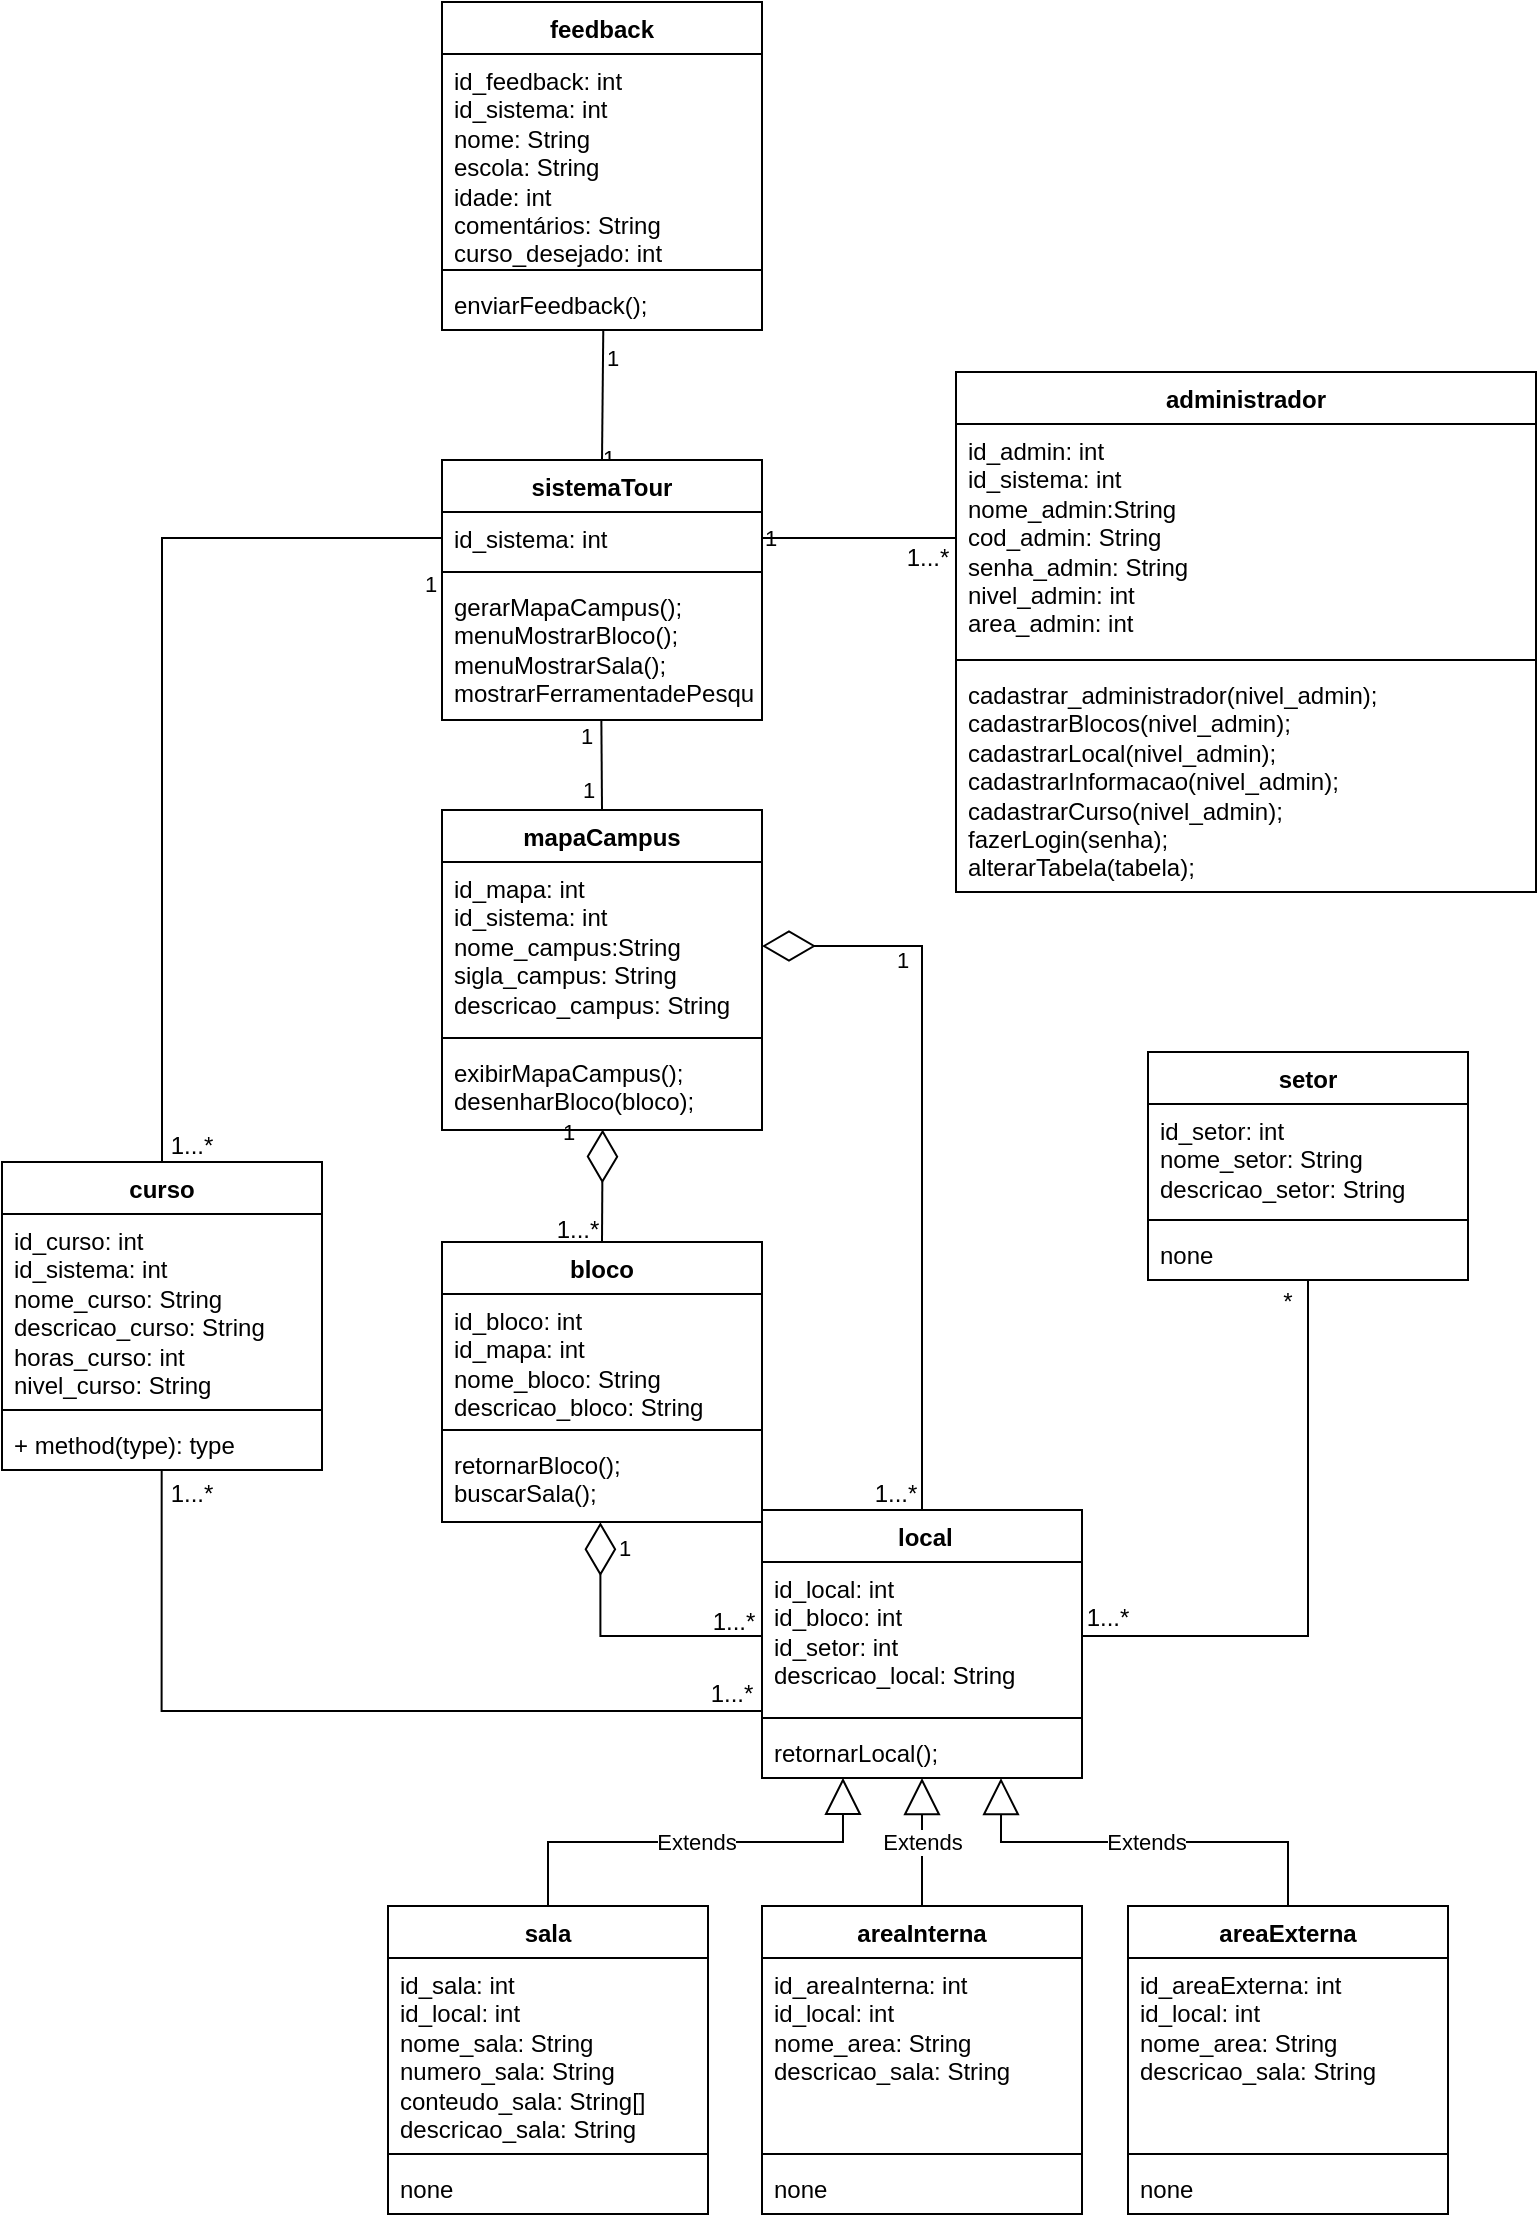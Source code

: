 <mxfile version="28.2.5">
  <diagram name="Página-1" id="T8NeWnYV7XDzeNkG8Wlj">
    <mxGraphModel dx="599" dy="777" grid="1" gridSize="10" guides="1" tooltips="1" connect="1" arrows="1" fold="1" page="1" pageScale="1" pageWidth="827" pageHeight="1169" math="0" shadow="0">
      <root>
        <mxCell id="0" />
        <mxCell id="1" parent="0" />
        <mxCell id="szu73-QwrFIz05RSeb18-1" value="feedback" style="swimlane;fontStyle=1;align=center;verticalAlign=top;childLayout=stackLayout;horizontal=1;startSize=26;horizontalStack=0;resizeParent=1;resizeParentMax=0;resizeLast=0;collapsible=1;marginBottom=0;whiteSpace=wrap;html=1;" parent="1" vertex="1">
          <mxGeometry x="1077" y="21" width="160" height="164" as="geometry" />
        </mxCell>
        <mxCell id="szu73-QwrFIz05RSeb18-2" value="&lt;div&gt;&lt;font style=&quot;vertical-align: inherit;&quot; dir=&quot;auto&quot;&gt;&lt;font style=&quot;vertical-align: inherit;&quot; dir=&quot;auto&quot;&gt;id_feedback: int&lt;/font&gt;&lt;/font&gt;&lt;/div&gt;&lt;div&gt;&lt;font style=&quot;vertical-align: inherit;&quot; dir=&quot;auto&quot;&gt;&lt;font style=&quot;vertical-align: inherit;&quot; dir=&quot;auto&quot;&gt;id_sistema: int&lt;/font&gt;&lt;/font&gt;&lt;/div&gt;&lt;font style=&quot;vertical-align: inherit;&quot; dir=&quot;auto&quot;&gt;&lt;font style=&quot;vertical-align: inherit;&quot; dir=&quot;auto&quot;&gt;nome: String&lt;/font&gt;&lt;/font&gt;&lt;div&gt;&lt;font style=&quot;vertical-align: inherit;&quot; dir=&quot;auto&quot;&gt;&lt;font style=&quot;vertical-align: inherit;&quot; dir=&quot;auto&quot;&gt;escola: String&lt;/font&gt;&lt;/font&gt;&lt;/div&gt;&lt;div&gt;&lt;font style=&quot;vertical-align: inherit;&quot; dir=&quot;auto&quot;&gt;&lt;font style=&quot;vertical-align: inherit;&quot; dir=&quot;auto&quot;&gt;idade: int&lt;/font&gt;&lt;/font&gt;&lt;/div&gt;&lt;div&gt;&lt;font style=&quot;vertical-align: inherit;&quot; dir=&quot;auto&quot;&gt;&lt;font style=&quot;vertical-align: inherit;&quot; dir=&quot;auto&quot;&gt;comentários: String&lt;/font&gt;&lt;/font&gt;&lt;/div&gt;&lt;div&gt;&lt;font style=&quot;vertical-align: inherit;&quot; dir=&quot;auto&quot;&gt;&lt;font style=&quot;vertical-align: inherit;&quot; dir=&quot;auto&quot;&gt;curso_desejado: int&lt;/font&gt;&lt;/font&gt;&lt;/div&gt;" style="text;strokeColor=none;fillColor=none;align=left;verticalAlign=top;spacingLeft=4;spacingRight=4;overflow=hidden;rotatable=0;points=[[0,0.5],[1,0.5]];portConstraint=eastwest;whiteSpace=wrap;html=1;" parent="szu73-QwrFIz05RSeb18-1" vertex="1">
          <mxGeometry y="26" width="160" height="104" as="geometry" />
        </mxCell>
        <mxCell id="szu73-QwrFIz05RSeb18-3" value="" style="line;strokeWidth=1;fillColor=none;align=left;verticalAlign=middle;spacingTop=-1;spacingLeft=3;spacingRight=3;rotatable=0;labelPosition=right;points=[];portConstraint=eastwest;strokeColor=inherit;" parent="szu73-QwrFIz05RSeb18-1" vertex="1">
          <mxGeometry y="130" width="160" height="8" as="geometry" />
        </mxCell>
        <mxCell id="szu73-QwrFIz05RSeb18-4" value="enviarFeedback();" style="text;strokeColor=none;fillColor=none;align=left;verticalAlign=top;spacingLeft=4;spacingRight=4;overflow=hidden;rotatable=0;points=[[0,0.5],[1,0.5]];portConstraint=eastwest;whiteSpace=wrap;html=1;" parent="szu73-QwrFIz05RSeb18-1" vertex="1">
          <mxGeometry y="138" width="160" height="26" as="geometry" />
        </mxCell>
        <mxCell id="szu73-QwrFIz05RSeb18-5" value="administrador" style="swimlane;fontStyle=1;align=center;verticalAlign=top;childLayout=stackLayout;horizontal=1;startSize=26;horizontalStack=0;resizeParent=1;resizeParentMax=0;resizeLast=0;collapsible=1;marginBottom=0;whiteSpace=wrap;html=1;" parent="1" vertex="1">
          <mxGeometry x="1334" y="206" width="290" height="260" as="geometry" />
        </mxCell>
        <mxCell id="szu73-QwrFIz05RSeb18-6" value="&lt;div&gt;id_admin: int&lt;/div&gt;&lt;div&gt;id_sistema: int&lt;/div&gt;&lt;div&gt;nome_admin:String&lt;/div&gt;&lt;div&gt;cod_admin: String&lt;/div&gt;senha_admin: String&lt;div&gt;nivel_admin: int&lt;/div&gt;&lt;div&gt;area_admin: int&lt;/div&gt;" style="text;strokeColor=none;fillColor=none;align=left;verticalAlign=top;spacingLeft=4;spacingRight=4;overflow=hidden;rotatable=0;points=[[0,0.5],[1,0.5]];portConstraint=eastwest;whiteSpace=wrap;html=1;" parent="szu73-QwrFIz05RSeb18-5" vertex="1">
          <mxGeometry y="26" width="290" height="114" as="geometry" />
        </mxCell>
        <mxCell id="szu73-QwrFIz05RSeb18-7" value="" style="line;strokeWidth=1;fillColor=none;align=left;verticalAlign=middle;spacingTop=-1;spacingLeft=3;spacingRight=3;rotatable=0;labelPosition=right;points=[];portConstraint=eastwest;strokeColor=inherit;" parent="szu73-QwrFIz05RSeb18-5" vertex="1">
          <mxGeometry y="140" width="290" height="8" as="geometry" />
        </mxCell>
        <mxCell id="szu73-QwrFIz05RSeb18-8" value="cadastrar_administrador(nivel_admin);&lt;div&gt;cadastrarBlocos(nivel_admin&lt;span style=&quot;background-color: transparent; color: light-dark(rgb(0, 0, 0), rgb(255, 255, 255));&quot;&gt;);&lt;/span&gt;&lt;/div&gt;&lt;div&gt;cadastrarLocal(nivel_admin&lt;span style=&quot;background-color: transparent; color: light-dark(rgb(0, 0, 0), rgb(255, 255, 255));&quot;&gt;);&lt;/span&gt;&lt;/div&gt;&lt;div&gt;cadastrarInformacao(nivel_admin&lt;span style=&quot;background-color: transparent; color: light-dark(rgb(0, 0, 0), rgb(255, 255, 255));&quot;&gt;);&lt;/span&gt;&lt;/div&gt;&lt;div&gt;cadastrarCurso(nivel_admin&lt;span style=&quot;background-color: transparent; color: light-dark(rgb(0, 0, 0), rgb(255, 255, 255));&quot;&gt;);&lt;/span&gt;&lt;/div&gt;&lt;div&gt;fazerLogin(senha);&lt;/div&gt;&lt;div&gt;alterarTabela(tabela);&lt;/div&gt;" style="text;strokeColor=none;fillColor=none;align=left;verticalAlign=top;spacingLeft=4;spacingRight=4;overflow=hidden;rotatable=0;points=[[0,0.5],[1,0.5]];portConstraint=eastwest;whiteSpace=wrap;html=1;" parent="szu73-QwrFIz05RSeb18-5" vertex="1">
          <mxGeometry y="148" width="290" height="112" as="geometry" />
        </mxCell>
        <mxCell id="szu73-QwrFIz05RSeb18-9" value="bloco" style="swimlane;fontStyle=1;align=center;verticalAlign=top;childLayout=stackLayout;horizontal=1;startSize=26;horizontalStack=0;resizeParent=1;resizeParentMax=0;resizeLast=0;collapsible=1;marginBottom=0;whiteSpace=wrap;html=1;" parent="1" vertex="1">
          <mxGeometry x="1077" y="641" width="160" height="140" as="geometry" />
        </mxCell>
        <mxCell id="szu73-QwrFIz05RSeb18-10" value="id_bloco: int&lt;div&gt;id_mapa: int&lt;/div&gt;&lt;div&gt;nome_bloco: String&lt;/div&gt;&lt;div&gt;descricao_bloco: String&lt;/div&gt;" style="text;strokeColor=none;fillColor=none;align=left;verticalAlign=top;spacingLeft=4;spacingRight=4;overflow=hidden;rotatable=0;points=[[0,0.5],[1,0.5]];portConstraint=eastwest;whiteSpace=wrap;html=1;" parent="szu73-QwrFIz05RSeb18-9" vertex="1">
          <mxGeometry y="26" width="160" height="64" as="geometry" />
        </mxCell>
        <mxCell id="szu73-QwrFIz05RSeb18-11" value="" style="line;strokeWidth=1;fillColor=none;align=left;verticalAlign=middle;spacingTop=-1;spacingLeft=3;spacingRight=3;rotatable=0;labelPosition=right;points=[];portConstraint=eastwest;strokeColor=inherit;" parent="szu73-QwrFIz05RSeb18-9" vertex="1">
          <mxGeometry y="90" width="160" height="8" as="geometry" />
        </mxCell>
        <mxCell id="szu73-QwrFIz05RSeb18-12" value="retornarBloco();&lt;div&gt;buscarSala();&lt;/div&gt;" style="text;strokeColor=none;fillColor=none;align=left;verticalAlign=top;spacingLeft=4;spacingRight=4;overflow=hidden;rotatable=0;points=[[0,0.5],[1,0.5]];portConstraint=eastwest;whiteSpace=wrap;html=1;" parent="szu73-QwrFIz05RSeb18-9" vertex="1">
          <mxGeometry y="98" width="160" height="42" as="geometry" />
        </mxCell>
        <mxCell id="szu73-QwrFIz05RSeb18-13" value="&amp;nbsp;local" style="swimlane;fontStyle=1;align=center;verticalAlign=top;childLayout=stackLayout;horizontal=1;startSize=26;horizontalStack=0;resizeParent=1;resizeParentMax=0;resizeLast=0;collapsible=1;marginBottom=0;whiteSpace=wrap;html=1;" parent="1" vertex="1">
          <mxGeometry x="1237" y="775" width="160" height="134" as="geometry" />
        </mxCell>
        <mxCell id="szu73-QwrFIz05RSeb18-14" value="id_local: int&lt;div&gt;id_bloco: int&lt;/div&gt;&lt;div&gt;id_setor: int&lt;br&gt;&lt;div&gt;descricao_local: String&lt;/div&gt;&lt;/div&gt;" style="text;strokeColor=none;fillColor=none;align=left;verticalAlign=top;spacingLeft=4;spacingRight=4;overflow=hidden;rotatable=0;points=[[0,0.5],[1,0.5]];portConstraint=eastwest;whiteSpace=wrap;html=1;" parent="szu73-QwrFIz05RSeb18-13" vertex="1">
          <mxGeometry y="26" width="160" height="74" as="geometry" />
        </mxCell>
        <mxCell id="szu73-QwrFIz05RSeb18-15" value="" style="line;strokeWidth=1;fillColor=none;align=left;verticalAlign=middle;spacingTop=-1;spacingLeft=3;spacingRight=3;rotatable=0;labelPosition=right;points=[];portConstraint=eastwest;strokeColor=inherit;" parent="szu73-QwrFIz05RSeb18-13" vertex="1">
          <mxGeometry y="100" width="160" height="8" as="geometry" />
        </mxCell>
        <mxCell id="szu73-QwrFIz05RSeb18-16" value="retornarLocal();" style="text;strokeColor=none;fillColor=none;align=left;verticalAlign=top;spacingLeft=4;spacingRight=4;overflow=hidden;rotatable=0;points=[[0,0.5],[1,0.5]];portConstraint=eastwest;whiteSpace=wrap;html=1;" parent="szu73-QwrFIz05RSeb18-13" vertex="1">
          <mxGeometry y="108" width="160" height="26" as="geometry" />
        </mxCell>
        <mxCell id="szu73-QwrFIz05RSeb18-17" value="curso" style="swimlane;fontStyle=1;align=center;verticalAlign=top;childLayout=stackLayout;horizontal=1;startSize=26;horizontalStack=0;resizeParent=1;resizeParentMax=0;resizeLast=0;collapsible=1;marginBottom=0;whiteSpace=wrap;html=1;" parent="1" vertex="1">
          <mxGeometry x="857" y="601" width="160" height="154" as="geometry" />
        </mxCell>
        <mxCell id="szu73-QwrFIz05RSeb18-18" value="id_curso: int&lt;div&gt;id_sistema: int&lt;br&gt;&lt;div&gt;nome_curso: String&lt;br&gt;&lt;div&gt;descricao_curso: String&lt;/div&gt;&lt;/div&gt;&lt;div&gt;horas_curso: int&lt;/div&gt;&lt;div&gt;nivel_curso: String&lt;/div&gt;&lt;/div&gt;" style="text;strokeColor=none;fillColor=none;align=left;verticalAlign=top;spacingLeft=4;spacingRight=4;overflow=hidden;rotatable=0;points=[[0,0.5],[1,0.5]];portConstraint=eastwest;whiteSpace=wrap;html=1;" parent="szu73-QwrFIz05RSeb18-17" vertex="1">
          <mxGeometry y="26" width="160" height="94" as="geometry" />
        </mxCell>
        <mxCell id="szu73-QwrFIz05RSeb18-19" value="" style="line;strokeWidth=1;fillColor=none;align=left;verticalAlign=middle;spacingTop=-1;spacingLeft=3;spacingRight=3;rotatable=0;labelPosition=right;points=[];portConstraint=eastwest;strokeColor=inherit;" parent="szu73-QwrFIz05RSeb18-17" vertex="1">
          <mxGeometry y="120" width="160" height="8" as="geometry" />
        </mxCell>
        <mxCell id="szu73-QwrFIz05RSeb18-20" value="+ method(type): type" style="text;strokeColor=none;fillColor=none;align=left;verticalAlign=top;spacingLeft=4;spacingRight=4;overflow=hidden;rotatable=0;points=[[0,0.5],[1,0.5]];portConstraint=eastwest;whiteSpace=wrap;html=1;" parent="szu73-QwrFIz05RSeb18-17" vertex="1">
          <mxGeometry y="128" width="160" height="26" as="geometry" />
        </mxCell>
        <mxCell id="aVy3ntr3a1J9s4EyfBJO-5" value="" style="endArrow=diamondThin;endFill=0;endSize=24;html=1;rounded=0;exitX=0.5;exitY=0;exitDx=0;exitDy=0;entryX=0.502;entryY=0.995;entryDx=0;entryDy=0;entryPerimeter=0;" parent="1" source="szu73-QwrFIz05RSeb18-9" target="aVy3ntr3a1J9s4EyfBJO-9" edge="1">
          <mxGeometry width="160" relative="1" as="geometry">
            <mxPoint x="467" y="613" as="sourcePoint" />
            <mxPoint x="1157.32" y="457.238" as="targetPoint" />
          </mxGeometry>
        </mxCell>
        <mxCell id="aVy3ntr3a1J9s4EyfBJO-10" value="1" style="edgeLabel;html=1;align=center;verticalAlign=middle;resizable=0;points=[];" parent="aVy3ntr3a1J9s4EyfBJO-5" vertex="1" connectable="0">
          <mxGeometry x="0.187" y="-1" relative="1" as="geometry">
            <mxPoint x="-18" y="-22" as="offset" />
          </mxGeometry>
        </mxCell>
        <mxCell id="aVy3ntr3a1J9s4EyfBJO-20" value="1" style="edgeLabel;html=1;align=center;verticalAlign=middle;resizable=0;points=[];" parent="aVy3ntr3a1J9s4EyfBJO-5" vertex="1" connectable="0">
          <mxGeometry x="0.187" y="-1" relative="1" as="geometry">
            <mxPoint x="10" y="186" as="offset" />
          </mxGeometry>
        </mxCell>
        <mxCell id="aVy3ntr3a1J9s4EyfBJO-41" value="1" style="edgeLabel;html=1;align=center;verticalAlign=middle;resizable=0;points=[];" parent="aVy3ntr3a1J9s4EyfBJO-5" vertex="1" connectable="0">
          <mxGeometry x="0.187" y="-1" relative="1" as="geometry">
            <mxPoint x="-87" y="-296" as="offset" />
          </mxGeometry>
        </mxCell>
        <mxCell id="aVy3ntr3a1J9s4EyfBJO-6" value="mapaCampus" style="swimlane;fontStyle=1;align=center;verticalAlign=top;childLayout=stackLayout;horizontal=1;startSize=26;horizontalStack=0;resizeParent=1;resizeParentMax=0;resizeLast=0;collapsible=1;marginBottom=0;whiteSpace=wrap;html=1;" parent="1" vertex="1">
          <mxGeometry x="1077" y="425" width="160" height="160" as="geometry" />
        </mxCell>
        <mxCell id="aVy3ntr3a1J9s4EyfBJO-7" value="id_mapa: int&lt;div&gt;id_sistema: int&lt;/div&gt;&lt;div&gt;nome_campus:String&lt;/div&gt;&lt;div&gt;sigla_campus: String&lt;/div&gt;&lt;div&gt;descricao_campus: String&lt;/div&gt;" style="text;strokeColor=none;fillColor=none;align=left;verticalAlign=top;spacingLeft=4;spacingRight=4;overflow=hidden;rotatable=0;points=[[0,0.5],[1,0.5]];portConstraint=eastwest;whiteSpace=wrap;html=1;" parent="aVy3ntr3a1J9s4EyfBJO-6" vertex="1">
          <mxGeometry y="26" width="160" height="84" as="geometry" />
        </mxCell>
        <mxCell id="aVy3ntr3a1J9s4EyfBJO-8" value="" style="line;strokeWidth=1;fillColor=none;align=left;verticalAlign=middle;spacingTop=-1;spacingLeft=3;spacingRight=3;rotatable=0;labelPosition=right;points=[];portConstraint=eastwest;strokeColor=inherit;" parent="aVy3ntr3a1J9s4EyfBJO-6" vertex="1">
          <mxGeometry y="110" width="160" height="8" as="geometry" />
        </mxCell>
        <mxCell id="aVy3ntr3a1J9s4EyfBJO-9" value="exibirMapaCampus();&lt;div&gt;desenharBloco(bloco);&lt;/div&gt;" style="text;strokeColor=none;fillColor=none;align=left;verticalAlign=top;spacingLeft=4;spacingRight=4;overflow=hidden;rotatable=0;points=[[0,0.5],[1,0.5]];portConstraint=eastwest;whiteSpace=wrap;html=1;" parent="aVy3ntr3a1J9s4EyfBJO-6" vertex="1">
          <mxGeometry y="118" width="160" height="42" as="geometry" />
        </mxCell>
        <mxCell id="aVy3ntr3a1J9s4EyfBJO-11" value="1...*" style="text;html=1;whiteSpace=wrap;strokeColor=none;fillColor=none;align=center;verticalAlign=middle;rounded=0;" parent="1" vertex="1">
          <mxGeometry x="1115" y="620" width="60" height="30" as="geometry" />
        </mxCell>
        <mxCell id="aVy3ntr3a1J9s4EyfBJO-12" value="sala" style="swimlane;fontStyle=1;align=center;verticalAlign=top;childLayout=stackLayout;horizontal=1;startSize=26;horizontalStack=0;resizeParent=1;resizeParentMax=0;resizeLast=0;collapsible=1;marginBottom=0;whiteSpace=wrap;html=1;" parent="1" vertex="1">
          <mxGeometry x="1050" y="973" width="160" height="154" as="geometry">
            <mxRectangle x="1050" y="973" width="60" height="30" as="alternateBounds" />
          </mxGeometry>
        </mxCell>
        <mxCell id="aVy3ntr3a1J9s4EyfBJO-13" value="id_sala: int&lt;div&gt;id_local: int&lt;/div&gt;&lt;div&gt;nome_sala: String&lt;/div&gt;&lt;div&gt;numero_sala: String&lt;/div&gt;&lt;div&gt;conteudo_sala: String[]&lt;/div&gt;&lt;div&gt;descricao_sala: String&lt;/div&gt;" style="text;strokeColor=none;fillColor=none;align=left;verticalAlign=top;spacingLeft=4;spacingRight=4;overflow=hidden;rotatable=0;points=[[0,0.5],[1,0.5]];portConstraint=eastwest;whiteSpace=wrap;html=1;" parent="aVy3ntr3a1J9s4EyfBJO-12" vertex="1">
          <mxGeometry y="26" width="160" height="94" as="geometry" />
        </mxCell>
        <mxCell id="aVy3ntr3a1J9s4EyfBJO-14" value="" style="line;strokeWidth=1;fillColor=none;align=left;verticalAlign=middle;spacingTop=-1;spacingLeft=3;spacingRight=3;rotatable=0;labelPosition=right;points=[];portConstraint=eastwest;strokeColor=inherit;" parent="aVy3ntr3a1J9s4EyfBJO-12" vertex="1">
          <mxGeometry y="120" width="160" height="8" as="geometry" />
        </mxCell>
        <mxCell id="aVy3ntr3a1J9s4EyfBJO-15" value="none" style="text;strokeColor=none;fillColor=none;align=left;verticalAlign=top;spacingLeft=4;spacingRight=4;overflow=hidden;rotatable=0;points=[[0,0.5],[1,0.5]];portConstraint=eastwest;whiteSpace=wrap;html=1;" parent="aVy3ntr3a1J9s4EyfBJO-12" vertex="1">
          <mxGeometry y="128" width="160" height="26" as="geometry" />
        </mxCell>
        <mxCell id="aVy3ntr3a1J9s4EyfBJO-16" value="Extends" style="endArrow=block;endSize=16;endFill=0;html=1;rounded=0;exitX=0.5;exitY=0;exitDx=0;exitDy=0;entryX=0.253;entryY=0.996;entryDx=0;entryDy=0;entryPerimeter=0;edgeStyle=orthogonalEdgeStyle;" parent="1" source="aVy3ntr3a1J9s4EyfBJO-12" target="szu73-QwrFIz05RSeb18-16" edge="1">
          <mxGeometry width="160" relative="1" as="geometry">
            <mxPoint x="1437" y="533" as="sourcePoint" />
            <mxPoint x="1597" y="533" as="targetPoint" />
          </mxGeometry>
        </mxCell>
        <mxCell id="aVy3ntr3a1J9s4EyfBJO-17" value="" style="endArrow=diamondThin;endFill=0;endSize=24;html=1;rounded=0;exitX=0;exitY=0.5;exitDx=0;exitDy=0;entryX=0.495;entryY=1.003;entryDx=0;entryDy=0;entryPerimeter=0;edgeStyle=orthogonalEdgeStyle;" parent="1" source="szu73-QwrFIz05RSeb18-14" target="szu73-QwrFIz05RSeb18-12" edge="1">
          <mxGeometry width="160" relative="1" as="geometry">
            <mxPoint x="1167" y="611" as="sourcePoint" />
            <mxPoint x="1167" y="455" as="targetPoint" />
          </mxGeometry>
        </mxCell>
        <mxCell id="aVy3ntr3a1J9s4EyfBJO-19" value="1...*" style="text;html=1;whiteSpace=wrap;strokeColor=none;fillColor=none;align=center;verticalAlign=middle;rounded=0;" parent="1" vertex="1">
          <mxGeometry x="1193" y="816" width="60" height="30" as="geometry" />
        </mxCell>
        <mxCell id="aVy3ntr3a1J9s4EyfBJO-21" value="" style="endArrow=diamondThin;endFill=0;endSize=24;html=1;rounded=0;entryX=1;entryY=0.5;entryDx=0;entryDy=0;edgeStyle=orthogonalEdgeStyle;exitX=0.5;exitY=0;exitDx=0;exitDy=0;" parent="1" source="szu73-QwrFIz05RSeb18-13" target="aVy3ntr3a1J9s4EyfBJO-7" edge="1">
          <mxGeometry width="160" relative="1" as="geometry">
            <mxPoint x="1317" y="803" as="sourcePoint" />
            <mxPoint x="1166" y="725" as="targetPoint" />
          </mxGeometry>
        </mxCell>
        <mxCell id="aVy3ntr3a1J9s4EyfBJO-22" value="1" style="edgeLabel;html=1;align=center;verticalAlign=middle;resizable=0;points=[];" parent="aVy3ntr3a1J9s4EyfBJO-21" vertex="1" connectable="0">
          <mxGeometry x="0.187" y="-1" relative="1" as="geometry">
            <mxPoint x="-11" y="-60" as="offset" />
          </mxGeometry>
        </mxCell>
        <mxCell id="aVy3ntr3a1J9s4EyfBJO-33" value="1" style="edgeLabel;html=1;align=center;verticalAlign=middle;resizable=0;points=[];rotation=0;" parent="aVy3ntr3a1J9s4EyfBJO-21" vertex="1" connectable="0">
          <mxGeometry x="0.187" y="-1" relative="1" as="geometry">
            <mxPoint x="-169" y="-172" as="offset" />
          </mxGeometry>
        </mxCell>
        <mxCell id="aVy3ntr3a1J9s4EyfBJO-34" value="1" style="edgeLabel;html=1;align=center;verticalAlign=middle;resizable=0;points=[];" parent="aVy3ntr3a1J9s4EyfBJO-21" vertex="1" connectable="0">
          <mxGeometry x="0.187" y="-1" relative="1" as="geometry">
            <mxPoint x="-168" y="-145" as="offset" />
          </mxGeometry>
        </mxCell>
        <mxCell id="aVy3ntr3a1J9s4EyfBJO-43" value="1" style="edgeLabel;html=1;align=center;verticalAlign=middle;resizable=0;points=[];" parent="aVy3ntr3a1J9s4EyfBJO-21" vertex="1" connectable="0">
          <mxGeometry x="0.187" y="-1" relative="1" as="geometry">
            <mxPoint x="-77" y="-271" as="offset" />
          </mxGeometry>
        </mxCell>
        <mxCell id="aVy3ntr3a1J9s4EyfBJO-46" value="1" style="edgeLabel;html=1;align=center;verticalAlign=middle;resizable=0;points=[];" parent="aVy3ntr3a1J9s4EyfBJO-21" vertex="1" connectable="0">
          <mxGeometry x="0.187" y="-1" relative="1" as="geometry">
            <mxPoint x="-158" y="-311" as="offset" />
          </mxGeometry>
        </mxCell>
        <mxCell id="aVy3ntr3a1J9s4EyfBJO-47" value="1" style="edgeLabel;html=1;align=center;verticalAlign=middle;resizable=0;points=[];" parent="aVy3ntr3a1J9s4EyfBJO-21" vertex="1" connectable="0">
          <mxGeometry x="0.187" y="-1" relative="1" as="geometry">
            <mxPoint x="-156" y="-361" as="offset" />
          </mxGeometry>
        </mxCell>
        <mxCell id="aVy3ntr3a1J9s4EyfBJO-24" value="1...*" style="text;html=1;whiteSpace=wrap;strokeColor=none;fillColor=none;align=center;verticalAlign=middle;rounded=0;" parent="1" vertex="1">
          <mxGeometry x="1274" y="752" width="60" height="30" as="geometry" />
        </mxCell>
        <mxCell id="aVy3ntr3a1J9s4EyfBJO-25" value="sistemaTour" style="swimlane;fontStyle=1;align=center;verticalAlign=top;childLayout=stackLayout;horizontal=1;startSize=26;horizontalStack=0;resizeParent=1;resizeParentMax=0;resizeLast=0;collapsible=1;marginBottom=0;whiteSpace=wrap;html=1;" parent="1" vertex="1">
          <mxGeometry x="1077" y="250" width="160" height="130" as="geometry" />
        </mxCell>
        <mxCell id="aVy3ntr3a1J9s4EyfBJO-26" value="id_sistema: int" style="text;strokeColor=none;fillColor=none;align=left;verticalAlign=top;spacingLeft=4;spacingRight=4;overflow=hidden;rotatable=0;points=[[0,0.5],[1,0.5]];portConstraint=eastwest;whiteSpace=wrap;html=1;" parent="aVy3ntr3a1J9s4EyfBJO-25" vertex="1">
          <mxGeometry y="26" width="160" height="26" as="geometry" />
        </mxCell>
        <mxCell id="aVy3ntr3a1J9s4EyfBJO-27" value="" style="line;strokeWidth=1;fillColor=none;align=left;verticalAlign=middle;spacingTop=-1;spacingLeft=3;spacingRight=3;rotatable=0;labelPosition=right;points=[];portConstraint=eastwest;strokeColor=inherit;" parent="aVy3ntr3a1J9s4EyfBJO-25" vertex="1">
          <mxGeometry y="52" width="160" height="8" as="geometry" />
        </mxCell>
        <mxCell id="aVy3ntr3a1J9s4EyfBJO-28" value="gerarMapaCampus();&lt;div&gt;menuMostrarBloco();&lt;/div&gt;&lt;div&gt;menuMostrarSala();&lt;/div&gt;&lt;div&gt;mostrarFerramentadePesquisa();&lt;/div&gt;" style="text;strokeColor=none;fillColor=none;align=left;verticalAlign=top;spacingLeft=4;spacingRight=4;overflow=hidden;rotatable=0;points=[[0,0.5],[1,0.5]];portConstraint=eastwest;whiteSpace=wrap;html=1;" parent="aVy3ntr3a1J9s4EyfBJO-25" vertex="1">
          <mxGeometry y="60" width="160" height="70" as="geometry" />
        </mxCell>
        <mxCell id="aVy3ntr3a1J9s4EyfBJO-30" value="" style="endArrow=none;html=1;rounded=0;exitX=0.5;exitY=0;exitDx=0;exitDy=0;entryX=0.498;entryY=1;entryDx=0;entryDy=0;entryPerimeter=0;" parent="1" source="aVy3ntr3a1J9s4EyfBJO-6" target="aVy3ntr3a1J9s4EyfBJO-28" edge="1">
          <mxGeometry relative="1" as="geometry">
            <mxPoint x="1077" y="513" as="sourcePoint" />
            <mxPoint x="1237" y="513" as="targetPoint" />
          </mxGeometry>
        </mxCell>
        <mxCell id="aVy3ntr3a1J9s4EyfBJO-36" value="" style="endArrow=none;html=1;rounded=0;exitX=0;exitY=0.75;exitDx=0;exitDy=0;entryX=0.499;entryY=1.003;entryDx=0;entryDy=0;entryPerimeter=0;edgeStyle=orthogonalEdgeStyle;" parent="1" source="szu73-QwrFIz05RSeb18-13" target="szu73-QwrFIz05RSeb18-20" edge="1">
          <mxGeometry relative="1" as="geometry">
            <mxPoint x="1167" y="429" as="sourcePoint" />
            <mxPoint x="1167" y="379" as="targetPoint" />
          </mxGeometry>
        </mxCell>
        <mxCell id="aVy3ntr3a1J9s4EyfBJO-37" value="1...*" style="text;html=1;whiteSpace=wrap;strokeColor=none;fillColor=none;align=center;verticalAlign=middle;rounded=0;" parent="1" vertex="1">
          <mxGeometry x="922" y="752" width="60" height="30" as="geometry" />
        </mxCell>
        <mxCell id="aVy3ntr3a1J9s4EyfBJO-38" value="1...*" style="text;html=1;whiteSpace=wrap;strokeColor=none;fillColor=none;align=center;verticalAlign=middle;rounded=0;" parent="1" vertex="1">
          <mxGeometry x="1192" y="852" width="60" height="30" as="geometry" />
        </mxCell>
        <mxCell id="aVy3ntr3a1J9s4EyfBJO-39" value="" style="endArrow=none;html=1;rounded=0;exitX=0;exitY=0.5;exitDx=0;exitDy=0;entryX=0.5;entryY=0;entryDx=0;entryDy=0;edgeStyle=orthogonalEdgeStyle;" parent="1" source="aVy3ntr3a1J9s4EyfBJO-26" target="szu73-QwrFIz05RSeb18-17" edge="1">
          <mxGeometry relative="1" as="geometry">
            <mxPoint x="1247" y="873" as="sourcePoint" />
            <mxPoint x="947" y="725" as="targetPoint" />
          </mxGeometry>
        </mxCell>
        <mxCell id="aVy3ntr3a1J9s4EyfBJO-40" value="1...*" style="text;html=1;whiteSpace=wrap;strokeColor=none;fillColor=none;align=center;verticalAlign=middle;rounded=0;" parent="1" vertex="1">
          <mxGeometry x="922" y="578" width="60" height="30" as="geometry" />
        </mxCell>
        <mxCell id="aVy3ntr3a1J9s4EyfBJO-42" value="" style="endArrow=none;html=1;rounded=0;exitX=0;exitY=0.5;exitDx=0;exitDy=0;entryX=1;entryY=0.5;entryDx=0;entryDy=0;edgeStyle=orthogonalEdgeStyle;" parent="1" source="szu73-QwrFIz05RSeb18-6" target="aVy3ntr3a1J9s4EyfBJO-26" edge="1">
          <mxGeometry relative="1" as="geometry">
            <mxPoint x="1167" y="429" as="sourcePoint" />
            <mxPoint x="1167" y="379" as="targetPoint" />
          </mxGeometry>
        </mxCell>
        <mxCell id="aVy3ntr3a1J9s4EyfBJO-44" value="1...*" style="text;html=1;whiteSpace=wrap;strokeColor=none;fillColor=none;align=center;verticalAlign=middle;rounded=0;" parent="1" vertex="1">
          <mxGeometry x="1290" y="284" width="60" height="30" as="geometry" />
        </mxCell>
        <mxCell id="aVy3ntr3a1J9s4EyfBJO-45" value="" style="endArrow=none;html=1;rounded=0;exitX=0.5;exitY=0;exitDx=0;exitDy=0;entryX=0.504;entryY=0.997;entryDx=0;entryDy=0;entryPerimeter=0;" parent="1" source="aVy3ntr3a1J9s4EyfBJO-25" target="szu73-QwrFIz05RSeb18-4" edge="1">
          <mxGeometry relative="1" as="geometry">
            <mxPoint x="1167" y="429" as="sourcePoint" />
            <mxPoint x="1167" y="379" as="targetPoint" />
          </mxGeometry>
        </mxCell>
        <mxCell id="aVy3ntr3a1J9s4EyfBJO-52" value="setor" style="swimlane;fontStyle=1;align=center;verticalAlign=top;childLayout=stackLayout;horizontal=1;startSize=26;horizontalStack=0;resizeParent=1;resizeParentMax=0;resizeLast=0;collapsible=1;marginBottom=0;whiteSpace=wrap;html=1;" parent="1" vertex="1">
          <mxGeometry x="1430" y="546" width="160" height="114" as="geometry" />
        </mxCell>
        <mxCell id="aVy3ntr3a1J9s4EyfBJO-53" value="id_setor: int&lt;div&gt;nome_setor: String&lt;/div&gt;&lt;div&gt;descricao_setor: String&lt;/div&gt;" style="text;strokeColor=none;fillColor=none;align=left;verticalAlign=top;spacingLeft=4;spacingRight=4;overflow=hidden;rotatable=0;points=[[0,0.5],[1,0.5]];portConstraint=eastwest;whiteSpace=wrap;html=1;" parent="aVy3ntr3a1J9s4EyfBJO-52" vertex="1">
          <mxGeometry y="26" width="160" height="54" as="geometry" />
        </mxCell>
        <mxCell id="aVy3ntr3a1J9s4EyfBJO-54" value="" style="line;strokeWidth=1;fillColor=none;align=left;verticalAlign=middle;spacingTop=-1;spacingLeft=3;spacingRight=3;rotatable=0;labelPosition=right;points=[];portConstraint=eastwest;strokeColor=inherit;" parent="aVy3ntr3a1J9s4EyfBJO-52" vertex="1">
          <mxGeometry y="80" width="160" height="8" as="geometry" />
        </mxCell>
        <mxCell id="aVy3ntr3a1J9s4EyfBJO-55" value="none" style="text;strokeColor=none;fillColor=none;align=left;verticalAlign=top;spacingLeft=4;spacingRight=4;overflow=hidden;rotatable=0;points=[[0,0.5],[1,0.5]];portConstraint=eastwest;whiteSpace=wrap;html=1;" parent="aVy3ntr3a1J9s4EyfBJO-52" vertex="1">
          <mxGeometry y="88" width="160" height="26" as="geometry" />
        </mxCell>
        <mxCell id="aVy3ntr3a1J9s4EyfBJO-56" value="" style="endArrow=none;html=1;rounded=0;exitX=1;exitY=0.5;exitDx=0;exitDy=0;entryX=0.5;entryY=1;entryDx=0;entryDy=0;entryPerimeter=0;edgeStyle=orthogonalEdgeStyle;" parent="1" source="szu73-QwrFIz05RSeb18-14" target="aVy3ntr3a1J9s4EyfBJO-55" edge="1">
          <mxGeometry relative="1" as="geometry">
            <mxPoint x="1247" y="874" as="sourcePoint" />
            <mxPoint x="947" y="725" as="targetPoint" />
          </mxGeometry>
        </mxCell>
        <mxCell id="aVy3ntr3a1J9s4EyfBJO-57" value="1...*" style="text;html=1;whiteSpace=wrap;strokeColor=none;fillColor=none;align=center;verticalAlign=middle;rounded=0;" parent="1" vertex="1">
          <mxGeometry x="1380" y="814" width="60" height="30" as="geometry" />
        </mxCell>
        <mxCell id="aVy3ntr3a1J9s4EyfBJO-58" value="*" style="text;html=1;whiteSpace=wrap;strokeColor=none;fillColor=none;align=center;verticalAlign=middle;rounded=0;" parent="1" vertex="1">
          <mxGeometry x="1470" y="656" width="60" height="30" as="geometry" />
        </mxCell>
        <mxCell id="kLEY0RxM-Z4sjhszDYPE-1" value="areaExterna" style="swimlane;fontStyle=1;align=center;verticalAlign=top;childLayout=stackLayout;horizontal=1;startSize=26;horizontalStack=0;resizeParent=1;resizeParentMax=0;resizeLast=0;collapsible=1;marginBottom=0;whiteSpace=wrap;html=1;" parent="1" vertex="1">
          <mxGeometry x="1420" y="973" width="160" height="154" as="geometry">
            <mxRectangle x="1420" y="973" width="110" height="30" as="alternateBounds" />
          </mxGeometry>
        </mxCell>
        <mxCell id="kLEY0RxM-Z4sjhszDYPE-2" value="&lt;div&gt;id_areaExterna: int&lt;/div&gt;id_local: int&lt;div&gt;nome_area: String&lt;/div&gt;&lt;div&gt;descricao_sala: String&lt;/div&gt;" style="text;strokeColor=none;fillColor=none;align=left;verticalAlign=top;spacingLeft=4;spacingRight=4;overflow=hidden;rotatable=0;points=[[0,0.5],[1,0.5]];portConstraint=eastwest;whiteSpace=wrap;html=1;" parent="kLEY0RxM-Z4sjhszDYPE-1" vertex="1">
          <mxGeometry y="26" width="160" height="94" as="geometry" />
        </mxCell>
        <mxCell id="kLEY0RxM-Z4sjhszDYPE-3" value="" style="line;strokeWidth=1;fillColor=none;align=left;verticalAlign=middle;spacingTop=-1;spacingLeft=3;spacingRight=3;rotatable=0;labelPosition=right;points=[];portConstraint=eastwest;strokeColor=inherit;" parent="kLEY0RxM-Z4sjhszDYPE-1" vertex="1">
          <mxGeometry y="120" width="160" height="8" as="geometry" />
        </mxCell>
        <mxCell id="kLEY0RxM-Z4sjhszDYPE-4" value="none" style="text;strokeColor=none;fillColor=none;align=left;verticalAlign=top;spacingLeft=4;spacingRight=4;overflow=hidden;rotatable=0;points=[[0,0.5],[1,0.5]];portConstraint=eastwest;whiteSpace=wrap;html=1;" parent="kLEY0RxM-Z4sjhszDYPE-1" vertex="1">
          <mxGeometry y="128" width="160" height="26" as="geometry" />
        </mxCell>
        <mxCell id="kLEY0RxM-Z4sjhszDYPE-5" value="Extends" style="endArrow=block;endSize=16;endFill=0;html=1;rounded=0;exitX=0.5;exitY=0;exitDx=0;exitDy=0;entryX=0.747;entryY=1.002;entryDx=0;entryDy=0;entryPerimeter=0;edgeStyle=orthogonalEdgeStyle;" parent="1" source="kLEY0RxM-Z4sjhszDYPE-1" target="szu73-QwrFIz05RSeb18-16" edge="1">
          <mxGeometry width="160" relative="1" as="geometry">
            <mxPoint x="1180" y="983" as="sourcePoint" />
            <mxPoint x="1287" y="907" as="targetPoint" />
          </mxGeometry>
        </mxCell>
        <mxCell id="kLEY0RxM-Z4sjhszDYPE-7" value="areaInterna" style="swimlane;fontStyle=1;align=center;verticalAlign=top;childLayout=stackLayout;horizontal=1;startSize=26;horizontalStack=0;resizeParent=1;resizeParentMax=0;resizeLast=0;collapsible=1;marginBottom=0;whiteSpace=wrap;html=1;" parent="1" vertex="1">
          <mxGeometry x="1237" y="973" width="160" height="154" as="geometry">
            <mxRectangle x="1237" y="973" width="100" height="30" as="alternateBounds" />
          </mxGeometry>
        </mxCell>
        <mxCell id="kLEY0RxM-Z4sjhszDYPE-8" value="&lt;div&gt;id_areaInterna: int&lt;/div&gt;id_local: int&lt;div&gt;nome_area: String&lt;/div&gt;&lt;div&gt;&lt;span style=&quot;background-color: transparent; color: light-dark(rgb(0, 0, 0), rgb(255, 255, 255));&quot;&gt;descricao_sala: String&lt;/span&gt;&lt;/div&gt;" style="text;strokeColor=none;fillColor=none;align=left;verticalAlign=top;spacingLeft=4;spacingRight=4;overflow=hidden;rotatable=0;points=[[0,0.5],[1,0.5]];portConstraint=eastwest;whiteSpace=wrap;html=1;" parent="kLEY0RxM-Z4sjhszDYPE-7" vertex="1">
          <mxGeometry y="26" width="160" height="94" as="geometry" />
        </mxCell>
        <mxCell id="kLEY0RxM-Z4sjhszDYPE-9" value="" style="line;strokeWidth=1;fillColor=none;align=left;verticalAlign=middle;spacingTop=-1;spacingLeft=3;spacingRight=3;rotatable=0;labelPosition=right;points=[];portConstraint=eastwest;strokeColor=inherit;" parent="kLEY0RxM-Z4sjhszDYPE-7" vertex="1">
          <mxGeometry y="120" width="160" height="8" as="geometry" />
        </mxCell>
        <mxCell id="kLEY0RxM-Z4sjhszDYPE-10" value="none" style="text;strokeColor=none;fillColor=none;align=left;verticalAlign=top;spacingLeft=4;spacingRight=4;overflow=hidden;rotatable=0;points=[[0,0.5],[1,0.5]];portConstraint=eastwest;whiteSpace=wrap;html=1;" parent="kLEY0RxM-Z4sjhszDYPE-7" vertex="1">
          <mxGeometry y="128" width="160" height="26" as="geometry" />
        </mxCell>
        <mxCell id="kLEY0RxM-Z4sjhszDYPE-11" value="Extends" style="endArrow=block;endSize=16;endFill=0;html=1;rounded=0;exitX=0.5;exitY=0;exitDx=0;exitDy=0;entryX=0.5;entryY=1;entryDx=0;entryDy=0;edgeStyle=orthogonalEdgeStyle;" parent="1" source="kLEY0RxM-Z4sjhszDYPE-7" target="szu73-QwrFIz05RSeb18-13" edge="1">
          <mxGeometry width="160" relative="1" as="geometry">
            <mxPoint x="1140" y="983" as="sourcePoint" />
            <mxPoint x="1287" y="907" as="targetPoint" />
          </mxGeometry>
        </mxCell>
      </root>
    </mxGraphModel>
  </diagram>
</mxfile>
